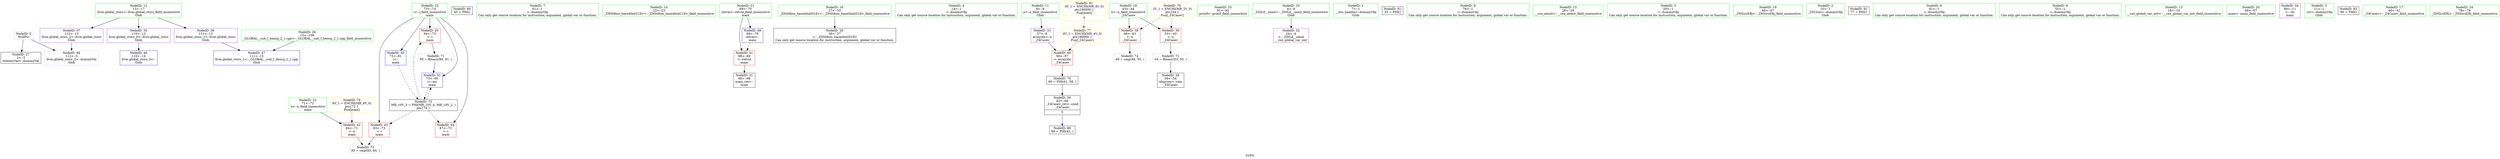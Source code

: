 digraph "SVFG" {
	label="SVFG";

	Node0x55f43dcf8aa0 [shape=record,color=grey,label="{NodeID: 0\nNullPtr}"];
	Node0x55f43dcf8aa0 -> Node0x55f43dd09c60[style=solid];
	Node0x55f43dcf8aa0 -> Node0x55f43dd0b6d0[style=solid];
	Node0x55f43dd0abf0 [shape=record,color=red,label="{NodeID: 45\n94\<--73\n\<--i\nmain\n}"];
	Node0x55f43dd0abf0 -> Node0x55f43dd0d4c0[style=solid];
	Node0x55f43dd13ed0 [shape=record,color=black,label="{NodeID: 90\n45 = PHI()\n}"];
	Node0x55f43dd08b90 [shape=record,color=green,label="{NodeID: 7\n61\<--1\n\<--dummyObj\nCan only get source location for instruction, argument, global var or function.}"];
	Node0x55f43dd09020 [shape=record,color=green,label="{NodeID: 14\n22\<--23\n_ZNSt8ios_base4InitC1Ev\<--_ZNSt8ios_base4InitC1Ev_field_insensitive\n}"];
	Node0x55f43dd096f0 [shape=record,color=green,label="{NodeID: 21\n69\<--70\nretval\<--retval_field_insensitive\nmain\n}"];
	Node0x55f43dd096f0 -> Node0x55f43dd0a8b0[style=solid];
	Node0x55f43dd096f0 -> Node0x55f43dd0b7d0[style=solid];
	Node0x55f43dd09d60 [shape=record,color=black,label="{NodeID: 28\n26\<--27\n\<--_ZNSt8ios_base4InitD1Ev\nCan only get source location for instruction, argument, global var or function.}"];
	Node0x55f43dd0d7c0 [shape=record,color=grey,label="{NodeID: 73\n85 = cmp(83, 84, )\n}"];
	Node0x55f43dd0a340 [shape=record,color=purple,label="{NodeID: 35\n110\<--13\nllvm.global_ctors_0\<--llvm.global_ctors\nGlob }"];
	Node0x55f43dd0a340 -> Node0x55f43dd0acc0[style=solid];
	Node0x55f43dd0a980 [shape=record,color=red,label="{NodeID: 42\n84\<--71\n\<--n\nmain\n}"];
	Node0x55f43dd0a980 -> Node0x55f43dd0d7c0[style=solid];
	Node0x55f43dd07320 [shape=record,color=green,label="{NodeID: 4\n14\<--1\n\<--dummyObj\nCan only get source location for instruction, argument, global var or function.}"];
	Node0x55f43dd0b7d0 [shape=record,color=blue,label="{NodeID: 49\n69\<--76\nretval\<--\nmain\n}"];
	Node0x55f43dd0b7d0 -> Node0x55f43dd0a8b0[style=dashed];
	Node0x55f43dd08dd0 [shape=record,color=green,label="{NodeID: 11\n8\<--9\na\<--a_field_insensitive\nGlob }"];
	Node0x55f43dd08dd0 -> Node0x55f43dd0a1a0[style=solid];
	Node0x55f43dd09420 [shape=record,color=green,label="{NodeID: 18\n43\<--44\nn\<--n_field_insensitive\n_Z4Casev\n}"];
	Node0x55f43dd09420 -> Node0x55f43dd0a640[style=solid];
	Node0x55f43dd09420 -> Node0x55f43dd0a710[style=solid];
	Node0x55f43dd09a60 [shape=record,color=green,label="{NodeID: 25\n91\<--92\nprintf\<--printf_field_insensitive\n}"];
	Node0x55f43dbe94a0 [shape=record,color=black,label="{NodeID: 70\n60 = PHI(61, 58, )\n}"];
	Node0x55f43dbe94a0 -> Node0x55f43dd09f30[style=solid];
	Node0x55f43dd0a0d0 [shape=record,color=purple,label="{NodeID: 32\n24\<--4\n\<--_ZStL8__ioinit\n__cxx_global_var_init\n}"];
	Node0x55f43dd10a70 [shape=record,color=yellow,style=double,label="{NodeID: 77\n4V_1 = ENCHI(MR_4V_0)\npts\{90000 \}\nFun[_Z4Casev]}"];
	Node0x55f43dd10a70 -> Node0x55f43dd0a7e0[style=dashed];
	Node0x55f43dd0a710 [shape=record,color=red,label="{NodeID: 39\n53\<--43\n\<--n\n_Z4Casev\n}"];
	Node0x55f43dd0a710 -> Node0x55f43dd0d640[style=solid];
	Node0x55f43dcf89b0 [shape=record,color=green,label="{NodeID: 1\n7\<--1\n__dso_handle\<--dummyObj\nGlob }"];
	Node0x55f43dd0acc0 [shape=record,color=blue,label="{NodeID: 46\n110\<--14\nllvm.global_ctors_0\<--\nGlob }"];
	Node0x55f43dd13fa0 [shape=record,color=black,label="{NodeID: 91\n25 = PHI()\n}"];
	Node0x55f43dd08c20 [shape=record,color=green,label="{NodeID: 8\n76\<--1\n\<--dummyObj\nCan only get source location for instruction, argument, global var or function.}"];
	Node0x55f43dd09120 [shape=record,color=green,label="{NodeID: 15\n28\<--29\n__cxa_atexit\<--__cxa_atexit_field_insensitive\n}"];
	Node0x55f43dd097c0 [shape=record,color=green,label="{NodeID: 22\n71\<--72\nn\<--n_field_insensitive\nmain\n}"];
	Node0x55f43dd097c0 -> Node0x55f43dd0a980[style=solid];
	Node0x55f43dd09e60 [shape=record,color=black,label="{NodeID: 29\n56\<--54\nidxprom\<--rem\n_Z4Casev\n}"];
	Node0x55f43dd0d940 [shape=record,color=grey,label="{NodeID: 74\n49 = cmp(48, 50, )\n}"];
	Node0x55f43dd0a440 [shape=record,color=purple,label="{NodeID: 36\n111\<--13\nllvm.global_ctors_1\<--llvm.global_ctors\nGlob }"];
	Node0x55f43dd0a440 -> Node0x55f43dd0adc0[style=solid];
	Node0x55f43dd10e20 [shape=record,color=yellow,style=double,label="{NodeID: 81\n4V_1 = ENCHI(MR_4V_0)\npts\{90000 \}\nFun[main]|{<s0>5}}"];
	Node0x55f43dd10e20:s0 -> Node0x55f43dd10a70[style=dashed,color=red];
	Node0x55f43dd0aa50 [shape=record,color=red,label="{NodeID: 43\n83\<--73\n\<--i\nmain\n}"];
	Node0x55f43dd0aa50 -> Node0x55f43dd0d7c0[style=solid];
	Node0x55f43dd073b0 [shape=record,color=green,label="{NodeID: 5\n50\<--1\n\<--dummyObj\nCan only get source location for instruction, argument, global var or function.}"];
	Node0x55f43dd0b8a0 [shape=record,color=blue,label="{NodeID: 50\n73\<--81\ni\<--\nmain\n}"];
	Node0x55f43dd0b8a0 -> Node0x55f43dd0fa50[style=dashed];
	Node0x55f43dd08e60 [shape=record,color=green,label="{NodeID: 12\n13\<--17\nllvm.global_ctors\<--llvm.global_ctors_field_insensitive\nGlob }"];
	Node0x55f43dd08e60 -> Node0x55f43dd0a340[style=solid];
	Node0x55f43dd08e60 -> Node0x55f43dd0a440[style=solid];
	Node0x55f43dd08e60 -> Node0x55f43dd0a540[style=solid];
	Node0x55f43dd094f0 [shape=record,color=green,label="{NodeID: 19\n46\<--47\n_ZNSirsERj\<--_ZNSirsERj_field_insensitive\n}"];
	Node0x55f43dd09b60 [shape=record,color=green,label="{NodeID: 26\n15\<--106\n_GLOBAL__sub_I_benrg_2_1.cpp\<--_GLOBAL__sub_I_benrg_2_1.cpp_field_insensitive\n}"];
	Node0x55f43dd09b60 -> Node0x55f43dd0adc0[style=solid];
	Node0x55f43dd0d4c0 [shape=record,color=grey,label="{NodeID: 71\n95 = Binary(94, 81, )\n}"];
	Node0x55f43dd0d4c0 -> Node0x55f43dd0b970[style=solid];
	Node0x55f43dd0a1a0 [shape=record,color=purple,label="{NodeID: 33\n57\<--8\narrayidx\<--a\n_Z4Casev\n}"];
	Node0x55f43dd0a1a0 -> Node0x55f43dd0a7e0[style=solid];
	Node0x55f43dd0a7e0 [shape=record,color=red,label="{NodeID: 40\n58\<--57\n\<--arrayidx\n_Z4Casev\n}"];
	Node0x55f43dd0a7e0 -> Node0x55f43dbe94a0[style=solid];
	Node0x55f43dd07870 [shape=record,color=green,label="{NodeID: 2\n10\<--1\n_ZSt3cin\<--dummyObj\nGlob }"];
	Node0x55f43dd0adc0 [shape=record,color=blue,label="{NodeID: 47\n111\<--15\nllvm.global_ctors_1\<--_GLOBAL__sub_I_benrg_2_1.cpp\nGlob }"];
	Node0x55f43dd14070 [shape=record,color=black,label="{NodeID: 92\n77 = PHI()\n}"];
	Node0x55f43dd08cb0 [shape=record,color=green,label="{NodeID: 9\n81\<--1\n\<--dummyObj\nCan only get source location for instruction, argument, global var or function.}"];
	Node0x55f43dd09220 [shape=record,color=green,label="{NodeID: 16\n27\<--33\n_ZNSt8ios_base4InitD1Ev\<--_ZNSt8ios_base4InitD1Ev_field_insensitive\n}"];
	Node0x55f43dd09220 -> Node0x55f43dd09d60[style=solid];
	Node0x55f43dd09890 [shape=record,color=green,label="{NodeID: 23\n73\<--74\ni\<--i_field_insensitive\nmain\n}"];
	Node0x55f43dd09890 -> Node0x55f43dd0aa50[style=solid];
	Node0x55f43dd09890 -> Node0x55f43dd0ab20[style=solid];
	Node0x55f43dd09890 -> Node0x55f43dd0abf0[style=solid];
	Node0x55f43dd09890 -> Node0x55f43dd0b8a0[style=solid];
	Node0x55f43dd09890 -> Node0x55f43dd0b970[style=solid];
	Node0x55f43dd09f30 [shape=record,color=black,label="{NodeID: 30\n42\<--60\n_Z4Casev_ret\<--cond\n_Z4Casev\n|{<s0>5}}"];
	Node0x55f43dd09f30:s0 -> Node0x55f43dd14e60[style=solid,color=blue];
	Node0x55f43dd0fa50 [shape=record,color=black,label="{NodeID: 75\nMR_10V_3 = PHI(MR_10V_4, MR_10V_2, )\npts\{74 \}\n}"];
	Node0x55f43dd0fa50 -> Node0x55f43dd0aa50[style=dashed];
	Node0x55f43dd0fa50 -> Node0x55f43dd0ab20[style=dashed];
	Node0x55f43dd0fa50 -> Node0x55f43dd0abf0[style=dashed];
	Node0x55f43dd0fa50 -> Node0x55f43dd0b970[style=dashed];
	Node0x55f43dd0a540 [shape=record,color=purple,label="{NodeID: 37\n112\<--13\nllvm.global_ctors_2\<--llvm.global_ctors\nGlob }"];
	Node0x55f43dd0a540 -> Node0x55f43dd0b6d0[style=solid];
	Node0x55f43dd0ab20 [shape=record,color=red,label="{NodeID: 44\n87\<--73\n\<--i\nmain\n}"];
	Node0x55f43dd14e60 [shape=record,color=black,label="{NodeID: 89\n88 = PHI(42, )\n}"];
	Node0x55f43dd07440 [shape=record,color=green,label="{NodeID: 6\n55\<--1\n\<--dummyObj\nCan only get source location for instruction, argument, global var or function.}"];
	Node0x55f43dd0b970 [shape=record,color=blue,label="{NodeID: 51\n73\<--95\ni\<--inc\nmain\n}"];
	Node0x55f43dd0b970 -> Node0x55f43dd0fa50[style=dashed];
	Node0x55f43dd08f20 [shape=record,color=green,label="{NodeID: 13\n18\<--19\n__cxx_global_var_init\<--__cxx_global_var_init_field_insensitive\n}"];
	Node0x55f43dd095f0 [shape=record,color=green,label="{NodeID: 20\n66\<--67\nmain\<--main_field_insensitive\n}"];
	Node0x55f43dd09c60 [shape=record,color=black,label="{NodeID: 27\n2\<--3\ndummyVal\<--dummyVal\n}"];
	Node0x55f43dd0d640 [shape=record,color=grey,label="{NodeID: 72\n54 = Binary(53, 55, )\n}"];
	Node0x55f43dd0d640 -> Node0x55f43dd09e60[style=solid];
	Node0x55f43dd0a270 [shape=record,color=purple,label="{NodeID: 34\n89\<--11\n\<--.str\nmain\n}"];
	Node0x55f43dd10c60 [shape=record,color=yellow,style=double,label="{NodeID: 79\n8V_1 = ENCHI(MR_8V_0)\npts\{72 \}\nFun[main]}"];
	Node0x55f43dd10c60 -> Node0x55f43dd0a980[style=dashed];
	Node0x55f43dd0a8b0 [shape=record,color=red,label="{NodeID: 41\n98\<--69\n\<--retval\nmain\n}"];
	Node0x55f43dd0a8b0 -> Node0x55f43dd0a000[style=solid];
	Node0x55f43dd07290 [shape=record,color=green,label="{NodeID: 3\n11\<--1\n.str\<--dummyObj\nGlob }"];
	Node0x55f43dd0b6d0 [shape=record,color=blue, style = dotted,label="{NodeID: 48\n112\<--3\nllvm.global_ctors_2\<--dummyVal\nGlob }"];
	Node0x55f43dd14140 [shape=record,color=black,label="{NodeID: 93\n90 = PHI()\n}"];
	Node0x55f43dd08d40 [shape=record,color=green,label="{NodeID: 10\n4\<--6\n_ZStL8__ioinit\<--_ZStL8__ioinit_field_insensitive\nGlob }"];
	Node0x55f43dd08d40 -> Node0x55f43dd0a0d0[style=solid];
	Node0x55f43dd09320 [shape=record,color=green,label="{NodeID: 17\n40\<--41\n_Z4Casev\<--_Z4Casev_field_insensitive\n}"];
	Node0x55f43dd09960 [shape=record,color=green,label="{NodeID: 24\n78\<--79\n_ZNSirsERi\<--_ZNSirsERi_field_insensitive\n}"];
	Node0x55f43dd0a000 [shape=record,color=black,label="{NodeID: 31\n68\<--98\nmain_ret\<--\nmain\n}"];
	Node0x55f43dd0ff50 [shape=record,color=yellow,style=double,label="{NodeID: 76\n2V_1 = ENCHI(MR_2V_0)\npts\{44 \}\nFun[_Z4Casev]}"];
	Node0x55f43dd0ff50 -> Node0x55f43dd0a640[style=dashed];
	Node0x55f43dd0ff50 -> Node0x55f43dd0a710[style=dashed];
	Node0x55f43dd0a640 [shape=record,color=red,label="{NodeID: 38\n48\<--43\n\<--n\n_Z4Casev\n}"];
	Node0x55f43dd0a640 -> Node0x55f43dd0d940[style=solid];
}
